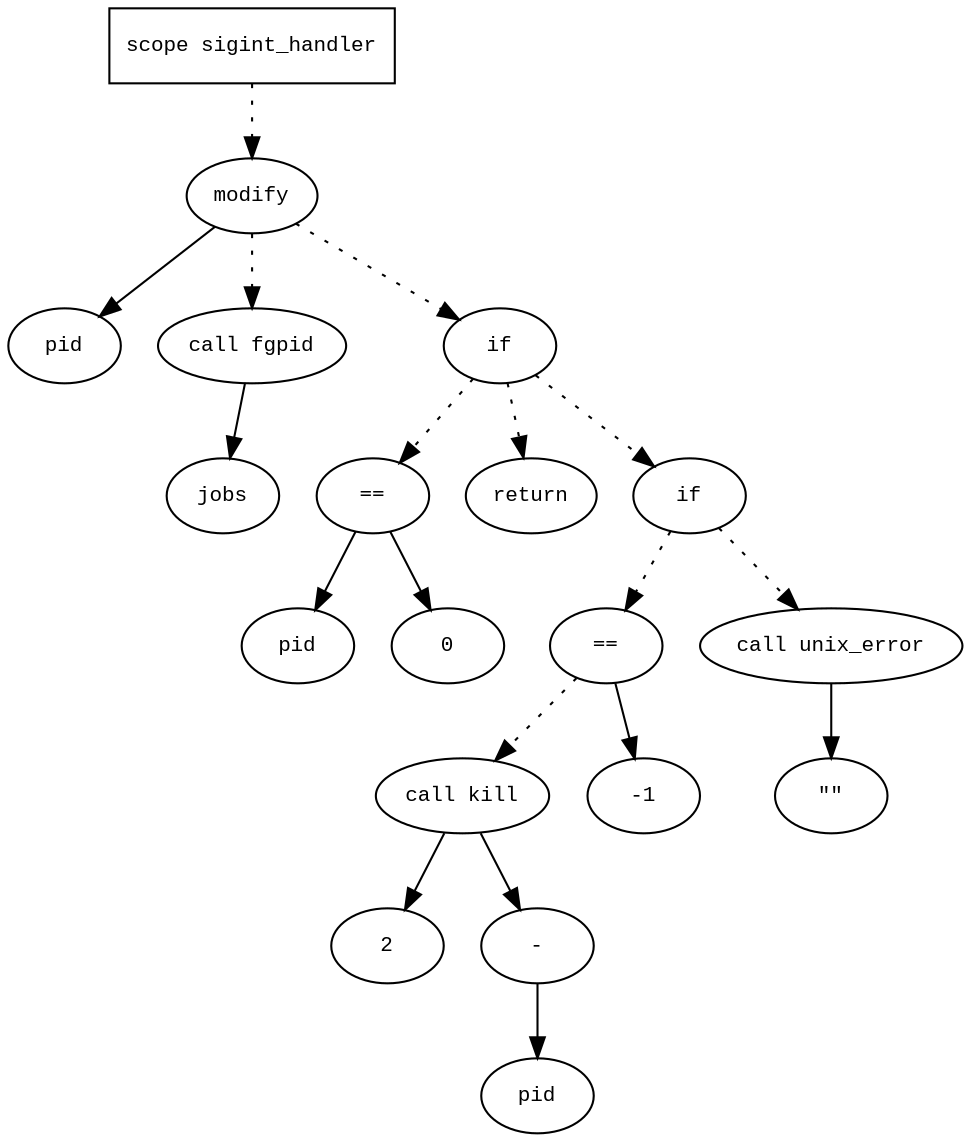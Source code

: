 digraph AST {
  graph [fontname="Times New Roman",fontsize=10];
  node  [fontname="Courier New",fontsize=10];
  edge  [fontname="Times New Roman",fontsize=10];

  node1 [label="scope sigint_handler",shape=box];
  node2 [label="modify",shape=ellipse];
  node3 [label="pid",shape=ellipse];
  node2 -> node3;
  node4 [label="call fgpid",shape=ellipse];
  node5 [label="jobs",shape=ellipse];
  node4 -> node5;
  node2 -> node4 [style=dotted];
  node1 -> node2 [style=dotted];
  node6 [label="if",shape=ellipse];
  node2 -> node6 [style=dotted];
  node7 [label="==",shape=ellipse];
  node8 [label="pid",shape=ellipse];
  node7 -> node8;
  node9 [label="0",shape=ellipse];
  node7 -> node9;
  node6 -> node7 [style=dotted];
  node10 [label="return",shape=ellipse];
  node6 -> node10 [style=dotted];
  node11 [label="if",shape=ellipse];
  node6 -> node11 [style=dotted];
  node12 [label="==",shape=ellipse];
  node13 [label="call kill",shape=ellipse];
  node14 [label="2",shape=ellipse];
  node13 -> node14;
  node15 [label="-",shape=ellipse];
  node16 [label="pid",shape=ellipse];
  node15 -> node16;
  node13 -> node15;
  node12 -> node13 [style=dotted];
  node17 [label="-1",shape=ellipse];
  node12 -> node17;
  node11 -> node12 [style=dotted];
  node18 [label="call unix_error",shape=ellipse];
  node19 [label="\"\"",shape=ellipse];
  node18 -> node19;
  node11 -> node18 [style=dotted];
} 